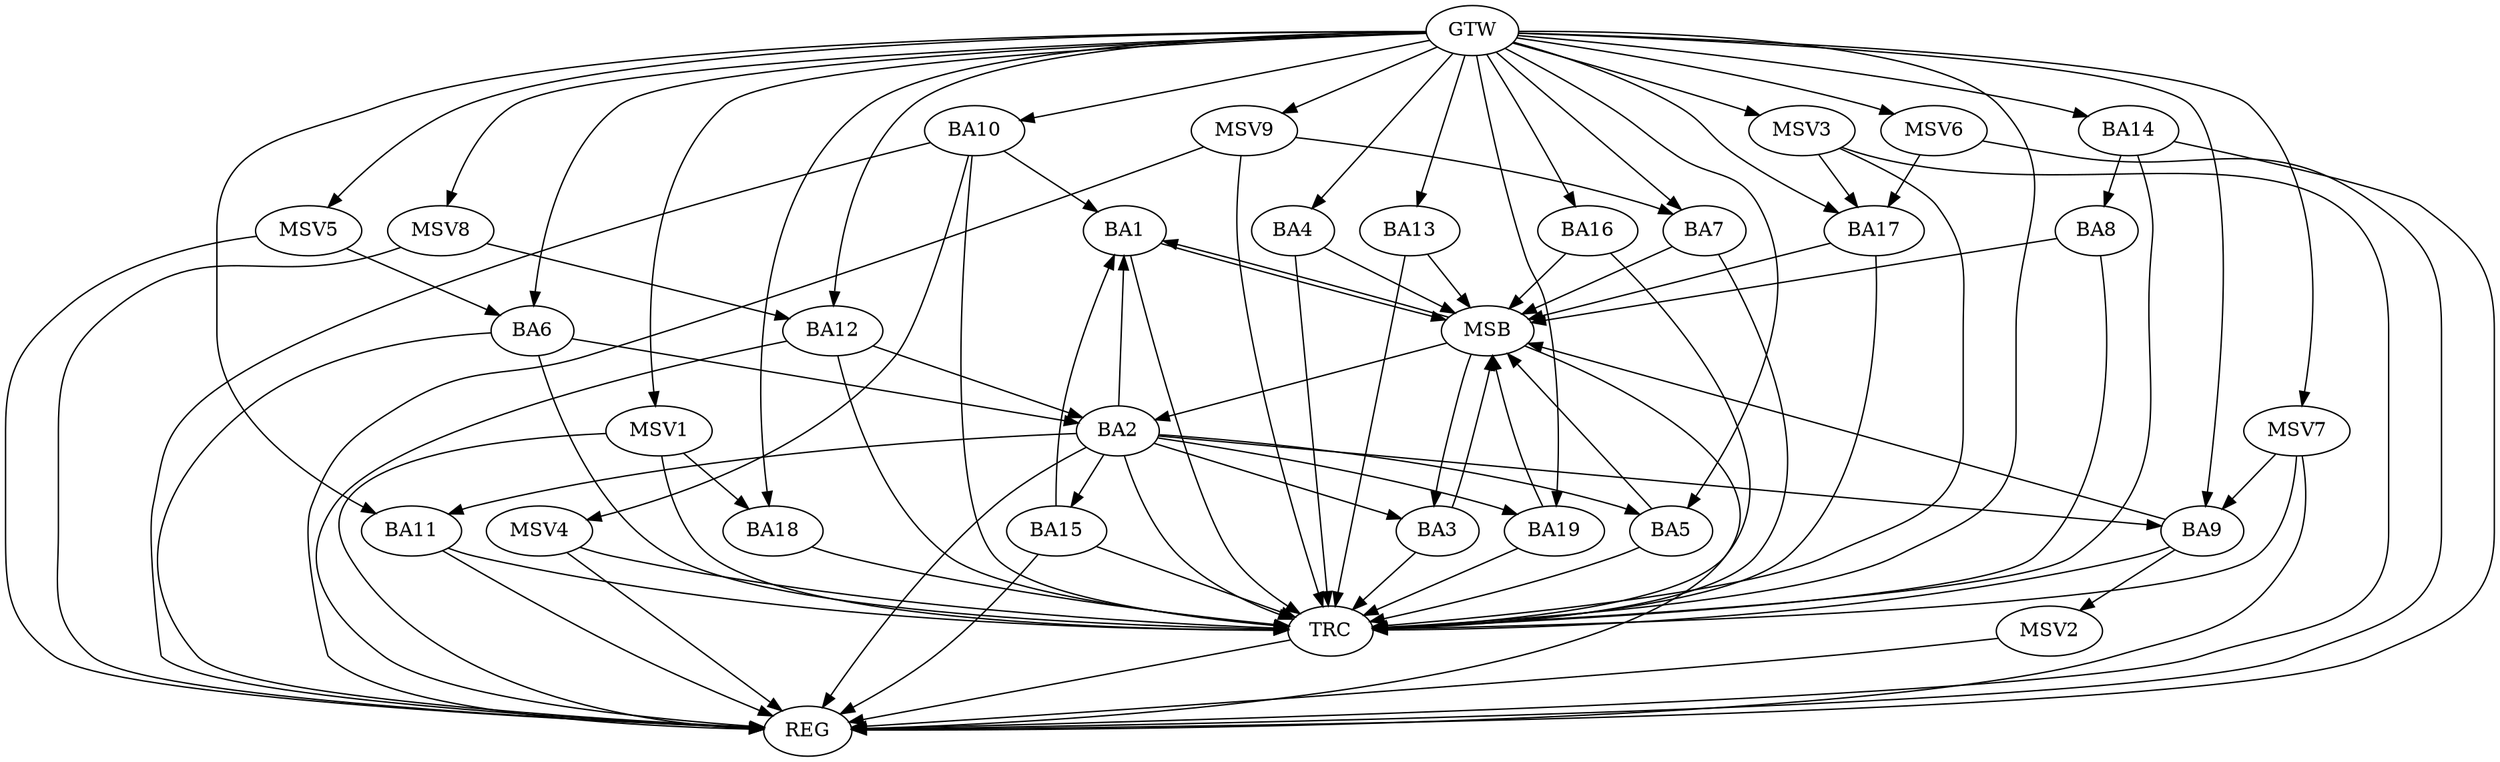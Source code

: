 strict digraph G {
  BA1 [ label="BA1" ];
  BA2 [ label="BA2" ];
  BA3 [ label="BA3" ];
  BA4 [ label="BA4" ];
  BA5 [ label="BA5" ];
  BA6 [ label="BA6" ];
  BA7 [ label="BA7" ];
  BA8 [ label="BA8" ];
  BA9 [ label="BA9" ];
  BA10 [ label="BA10" ];
  BA11 [ label="BA11" ];
  BA12 [ label="BA12" ];
  BA13 [ label="BA13" ];
  BA14 [ label="BA14" ];
  BA15 [ label="BA15" ];
  BA16 [ label="BA16" ];
  BA17 [ label="BA17" ];
  BA18 [ label="BA18" ];
  BA19 [ label="BA19" ];
  GTW [ label="GTW" ];
  REG [ label="REG" ];
  MSB [ label="MSB" ];
  TRC [ label="TRC" ];
  MSV1 [ label="MSV1" ];
  MSV2 [ label="MSV2" ];
  MSV3 [ label="MSV3" ];
  MSV4 [ label="MSV4" ];
  MSV5 [ label="MSV5" ];
  MSV6 [ label="MSV6" ];
  MSV7 [ label="MSV7" ];
  MSV8 [ label="MSV8" ];
  MSV9 [ label="MSV9" ];
  BA2 -> BA1;
  BA6 -> BA2;
  BA10 -> BA1;
  BA12 -> BA2;
  BA14 -> BA8;
  BA15 -> BA1;
  GTW -> BA4;
  GTW -> BA5;
  GTW -> BA6;
  GTW -> BA7;
  GTW -> BA9;
  GTW -> BA10;
  GTW -> BA11;
  GTW -> BA12;
  GTW -> BA13;
  GTW -> BA14;
  GTW -> BA16;
  GTW -> BA17;
  GTW -> BA18;
  GTW -> BA19;
  BA2 -> REG;
  BA6 -> REG;
  BA10 -> REG;
  BA11 -> REG;
  BA12 -> REG;
  BA14 -> REG;
  BA15 -> REG;
  BA1 -> MSB;
  MSB -> BA2;
  MSB -> REG;
  BA3 -> MSB;
  MSB -> BA1;
  BA4 -> MSB;
  BA5 -> MSB;
  BA7 -> MSB;
  BA8 -> MSB;
  BA9 -> MSB;
  MSB -> BA3;
  BA13 -> MSB;
  BA16 -> MSB;
  BA17 -> MSB;
  BA19 -> MSB;
  BA1 -> TRC;
  BA2 -> TRC;
  BA3 -> TRC;
  BA4 -> TRC;
  BA5 -> TRC;
  BA6 -> TRC;
  BA7 -> TRC;
  BA8 -> TRC;
  BA9 -> TRC;
  BA10 -> TRC;
  BA11 -> TRC;
  BA12 -> TRC;
  BA13 -> TRC;
  BA14 -> TRC;
  BA15 -> TRC;
  BA16 -> TRC;
  BA17 -> TRC;
  BA18 -> TRC;
  BA19 -> TRC;
  GTW -> TRC;
  TRC -> REG;
  BA2 -> BA5;
  BA2 -> BA19;
  BA2 -> BA9;
  BA2 -> BA3;
  BA2 -> BA15;
  BA2 -> BA11;
  MSV1 -> BA18;
  GTW -> MSV1;
  MSV1 -> REG;
  MSV1 -> TRC;
  BA9 -> MSV2;
  MSV2 -> REG;
  MSV3 -> BA17;
  GTW -> MSV3;
  MSV3 -> REG;
  MSV3 -> TRC;
  BA10 -> MSV4;
  MSV4 -> REG;
  MSV4 -> TRC;
  MSV5 -> BA6;
  GTW -> MSV5;
  MSV5 -> REG;
  MSV6 -> BA17;
  GTW -> MSV6;
  MSV6 -> REG;
  MSV7 -> BA9;
  GTW -> MSV7;
  MSV7 -> REG;
  MSV7 -> TRC;
  MSV8 -> BA12;
  GTW -> MSV8;
  MSV8 -> REG;
  MSV9 -> BA7;
  GTW -> MSV9;
  MSV9 -> REG;
  MSV9 -> TRC;
}
